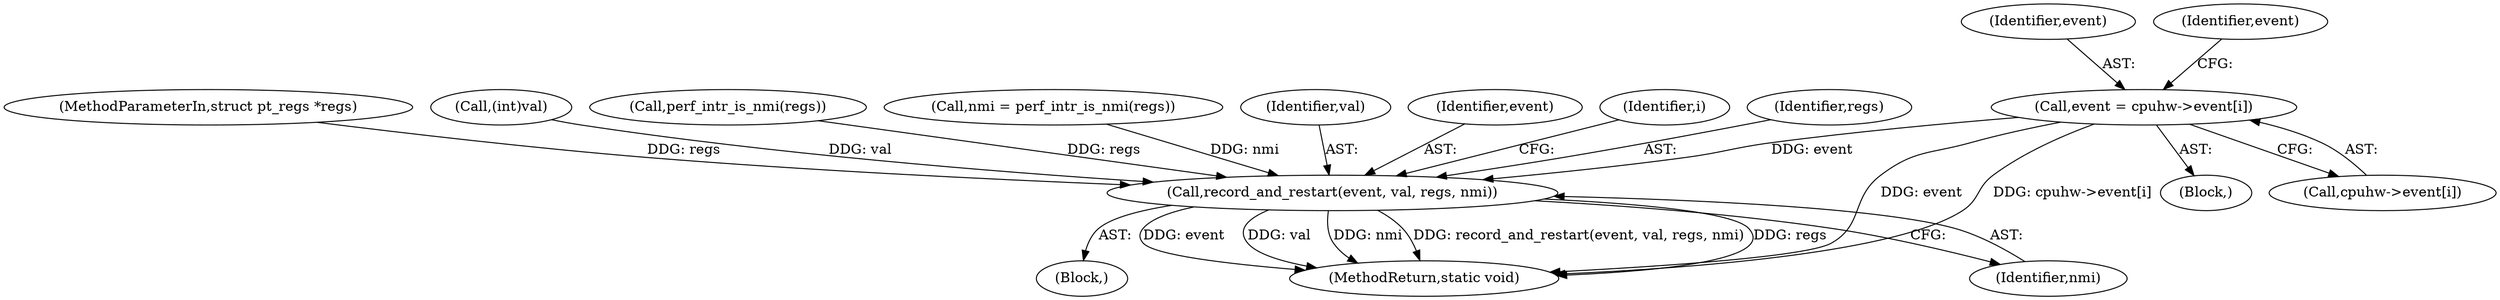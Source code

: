 digraph "0_linux_0837e3242c73566fc1c0196b4ec61779c25ffc93@array" {
"1000153" [label="(Call,event = cpuhw->event[i])"];
"1000193" [label="(Call,record_and_restart(event, val, regs, nmi))"];
"1000104" [label="(MethodParameterIn,struct pt_regs *regs)"];
"1000193" [label="(Call,record_and_restart(event, val, regs, nmi))"];
"1000189" [label="(Block,)"];
"1000152" [label="(Block,)"];
"1000185" [label="(Call,(int)val)"];
"1000134" [label="(Call,perf_intr_is_nmi(regs))"];
"1000154" [label="(Identifier,event)"];
"1000246" [label="(MethodReturn,static void)"];
"1000132" [label="(Call,nmi = perf_intr_is_nmi(regs))"];
"1000197" [label="(Identifier,nmi)"];
"1000195" [label="(Identifier,val)"];
"1000165" [label="(Identifier,event)"];
"1000153" [label="(Call,event = cpuhw->event[i])"];
"1000194" [label="(Identifier,event)"];
"1000151" [label="(Identifier,i)"];
"1000196" [label="(Identifier,regs)"];
"1000155" [label="(Call,cpuhw->event[i])"];
"1000153" -> "1000152"  [label="AST: "];
"1000153" -> "1000155"  [label="CFG: "];
"1000154" -> "1000153"  [label="AST: "];
"1000155" -> "1000153"  [label="AST: "];
"1000165" -> "1000153"  [label="CFG: "];
"1000153" -> "1000246"  [label="DDG: event"];
"1000153" -> "1000246"  [label="DDG: cpuhw->event[i]"];
"1000153" -> "1000193"  [label="DDG: event"];
"1000193" -> "1000189"  [label="AST: "];
"1000193" -> "1000197"  [label="CFG: "];
"1000194" -> "1000193"  [label="AST: "];
"1000195" -> "1000193"  [label="AST: "];
"1000196" -> "1000193"  [label="AST: "];
"1000197" -> "1000193"  [label="AST: "];
"1000151" -> "1000193"  [label="CFG: "];
"1000193" -> "1000246"  [label="DDG: event"];
"1000193" -> "1000246"  [label="DDG: val"];
"1000193" -> "1000246"  [label="DDG: nmi"];
"1000193" -> "1000246"  [label="DDG: record_and_restart(event, val, regs, nmi)"];
"1000193" -> "1000246"  [label="DDG: regs"];
"1000185" -> "1000193"  [label="DDG: val"];
"1000134" -> "1000193"  [label="DDG: regs"];
"1000104" -> "1000193"  [label="DDG: regs"];
"1000132" -> "1000193"  [label="DDG: nmi"];
}
